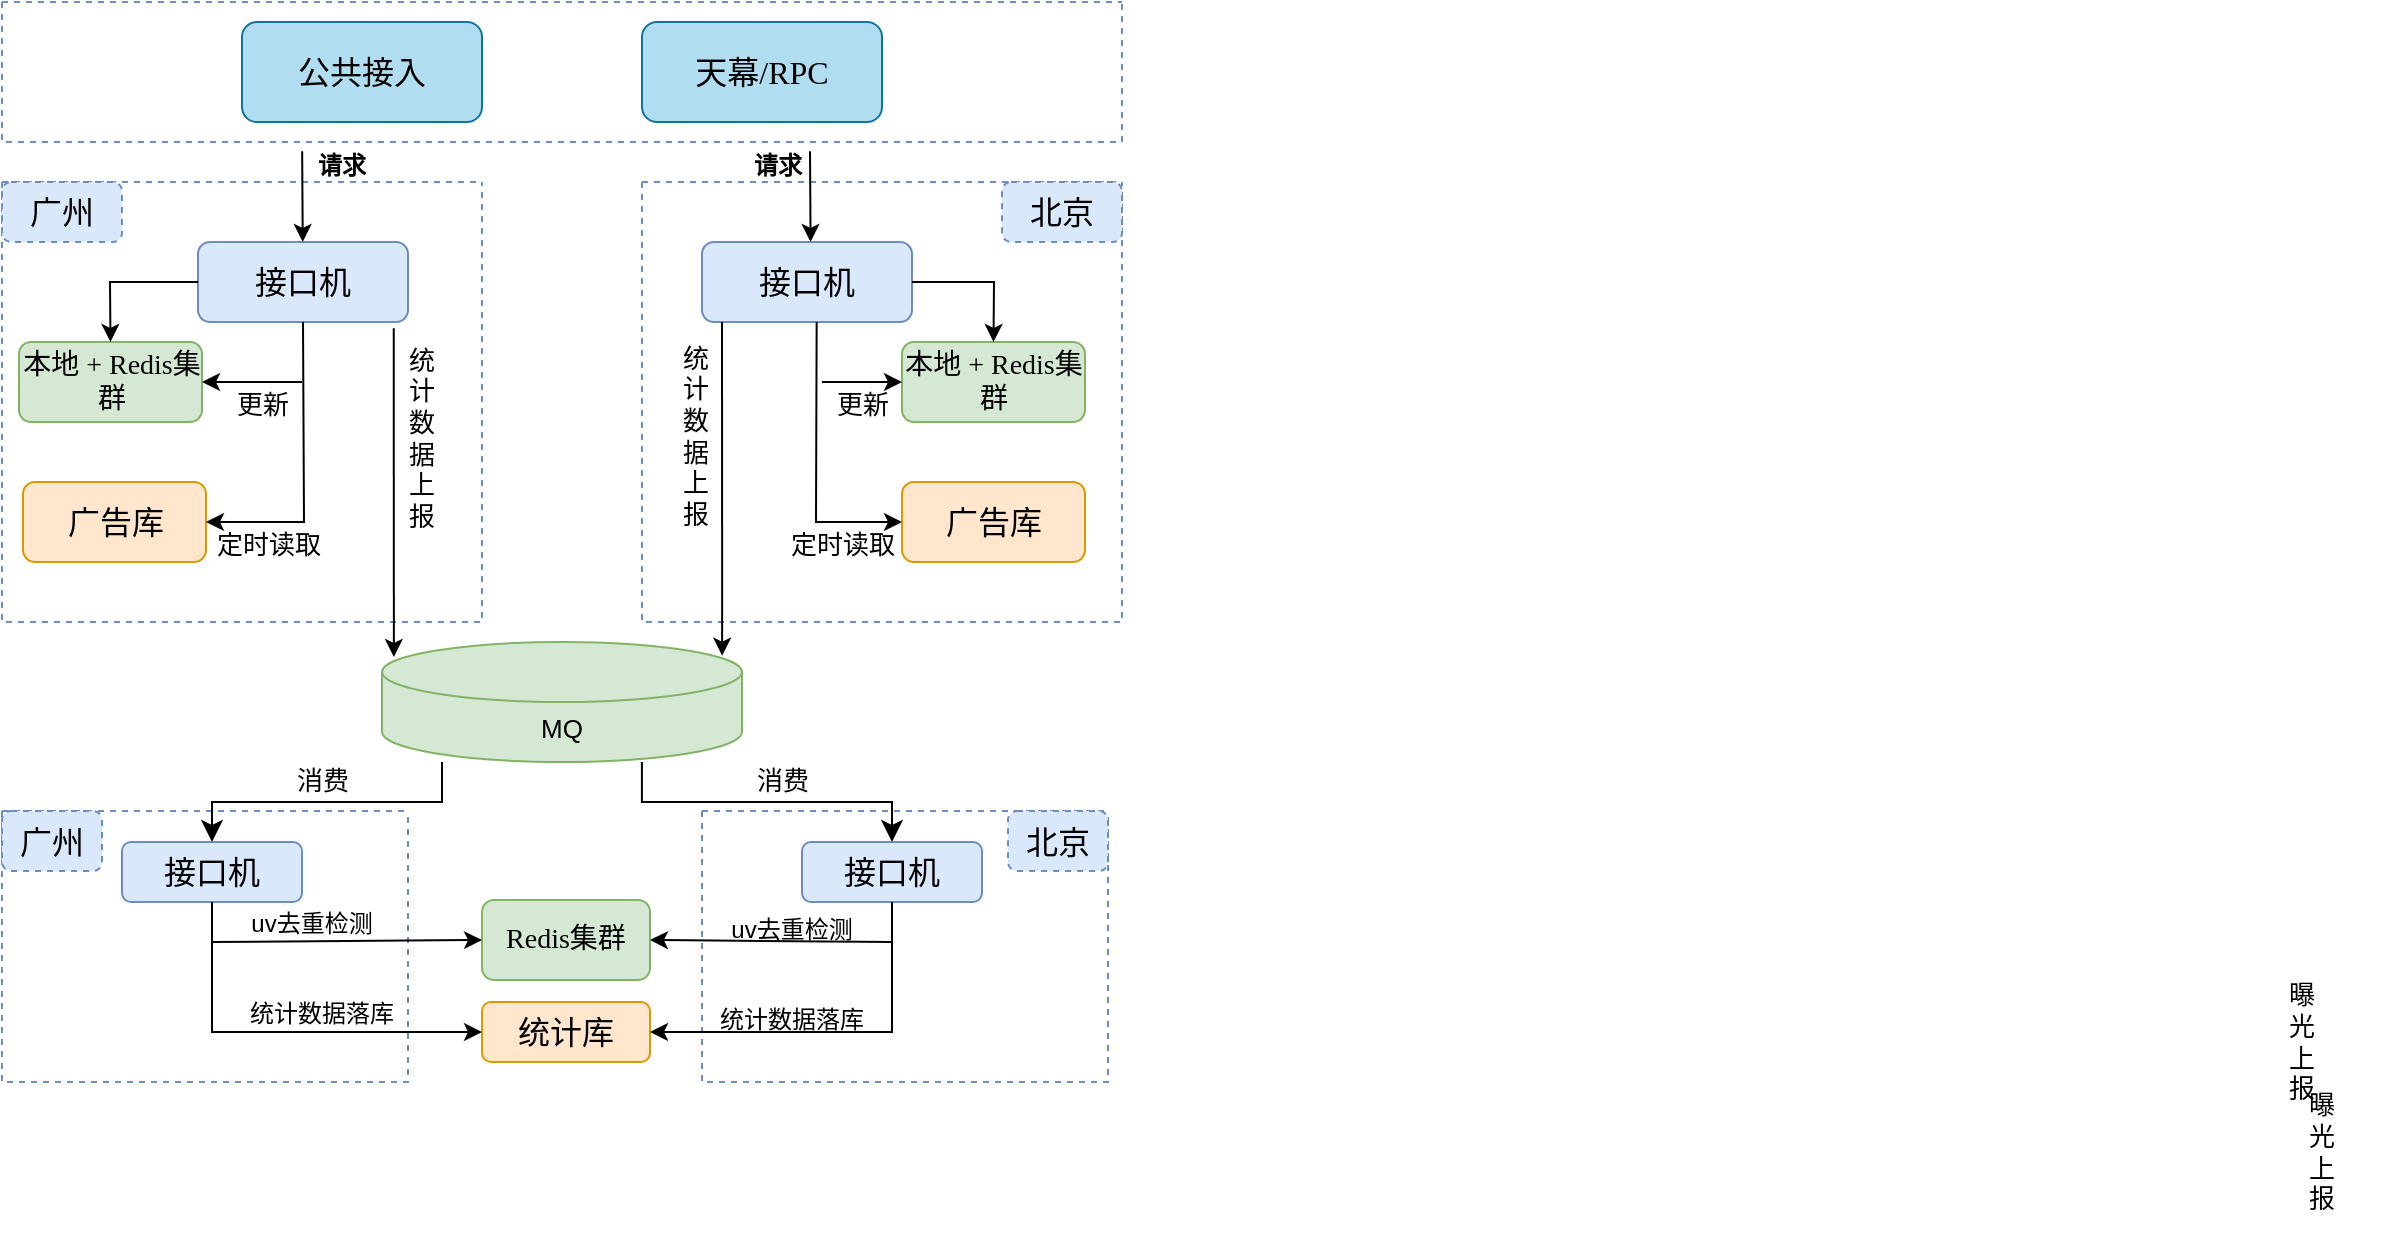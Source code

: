 <mxfile version="20.8.13" type="github">
  <diagram id="g77NV5Jpvd8c-g1gd50a" name="第 1 页">
    <mxGraphModel dx="989" dy="543" grid="1" gridSize="10" guides="1" tooltips="1" connect="1" arrows="1" fold="1" page="1" pageScale="1" pageWidth="827" pageHeight="1169" math="0" shadow="0">
      <root>
        <mxCell id="0" />
        <mxCell id="1" parent="0" />
        <mxCell id="sQSbw70mtBKwgn5H8qq--43" value="&lt;font style=&quot;font-size: 16px;&quot;&gt;公共接入&lt;/font&gt;" style="rounded=1;whiteSpace=wrap;html=1;fillColor=#b1ddf0;strokeColor=#10739e;fontFamily=Verdana;" parent="1" vertex="1">
          <mxGeometry x="200" y="120" width="120" height="50" as="geometry" />
        </mxCell>
        <mxCell id="bUQ-HvQgCxrvzn8xXoF2-1" value="" style="swimlane;startSize=0;fontFamily=Verdana;fontSize=13;dashed=1;fillColor=#dae8fc;strokeColor=#6c8ebf;movable=1;resizable=1;rotatable=1;deletable=1;editable=1;connectable=1;" parent="1" vertex="1">
          <mxGeometry x="80" y="110" width="560" height="70" as="geometry" />
        </mxCell>
        <mxCell id="sQSbw70mtBKwgn5H8qq--44" value="天幕/RPC" style="rounded=1;whiteSpace=wrap;html=1;fontFamily=Verdana;fontSize=16;fillColor=#b1ddf0;strokeColor=#10739e;" parent="bUQ-HvQgCxrvzn8xXoF2-1" vertex="1">
          <mxGeometry x="320" y="10" width="120" height="50" as="geometry" />
        </mxCell>
        <mxCell id="bUQ-HvQgCxrvzn8xXoF2-11" value="" style="swimlane;startSize=0;fontFamily=Verdana;fontSize=13;dashed=1;fillColor=#dae8fc;strokeColor=#6c8ebf;movable=1;resizable=1;rotatable=1;deletable=1;editable=1;connectable=1;" parent="1" vertex="1">
          <mxGeometry x="80" y="200" width="240" height="220" as="geometry" />
        </mxCell>
        <mxCell id="bUQ-HvQgCxrvzn8xXoF2-4" value="接口机" style="rounded=1;whiteSpace=wrap;html=1;fontFamily=Verdana;fontSize=16;fillColor=#dae8fc;strokeColor=#6c8ebf;" parent="bUQ-HvQgCxrvzn8xXoF2-11" vertex="1">
          <mxGeometry x="98" y="30" width="105" height="40" as="geometry" />
        </mxCell>
        <mxCell id="bUQ-HvQgCxrvzn8xXoF2-15" value="广告库" style="rounded=1;whiteSpace=wrap;html=1;fontFamily=Verdana;fontSize=16;fillColor=#ffe6cc;strokeColor=#d79b00;" parent="bUQ-HvQgCxrvzn8xXoF2-11" vertex="1">
          <mxGeometry x="10.5" y="150" width="91.5" height="40" as="geometry" />
        </mxCell>
        <mxCell id="bUQ-HvQgCxrvzn8xXoF2-10" value="广州" style="rounded=1;whiteSpace=wrap;html=1;dashed=1;fontFamily=Verdana;fontSize=16;fillColor=#dae8fc;strokeColor=#6c8ebf;" parent="bUQ-HvQgCxrvzn8xXoF2-11" vertex="1">
          <mxGeometry width="60" height="30" as="geometry" />
        </mxCell>
        <mxCell id="EY7E_m-5sVFNua8JnJVZ-2" value="本地 + Redis集群" style="rounded=1;whiteSpace=wrap;html=1;fontFamily=Verdana;fontSize=14;fillColor=#d5e8d4;strokeColor=#82b366;" parent="bUQ-HvQgCxrvzn8xXoF2-11" vertex="1">
          <mxGeometry x="8.5" y="80" width="91.5" height="40" as="geometry" />
        </mxCell>
        <mxCell id="EY7E_m-5sVFNua8JnJVZ-3" value="" style="endArrow=classic;html=1;rounded=0;exitX=0;exitY=0.5;exitDx=0;exitDy=0;entryX=0.5;entryY=0;entryDx=0;entryDy=0;" parent="bUQ-HvQgCxrvzn8xXoF2-11" source="bUQ-HvQgCxrvzn8xXoF2-4" target="EY7E_m-5sVFNua8JnJVZ-2" edge="1">
          <mxGeometry width="50" height="50" relative="1" as="geometry">
            <mxPoint x="190" y="130" as="sourcePoint" />
            <mxPoint x="240" y="80" as="targetPoint" />
            <Array as="points">
              <mxPoint x="54" y="50" />
            </Array>
          </mxGeometry>
        </mxCell>
        <mxCell id="EY7E_m-5sVFNua8JnJVZ-4" value="" style="endArrow=classic;html=1;rounded=0;exitX=0.5;exitY=1;exitDx=0;exitDy=0;entryX=1;entryY=0.5;entryDx=0;entryDy=0;" parent="bUQ-HvQgCxrvzn8xXoF2-11" source="bUQ-HvQgCxrvzn8xXoF2-4" target="bUQ-HvQgCxrvzn8xXoF2-15" edge="1">
          <mxGeometry width="50" height="50" relative="1" as="geometry">
            <mxPoint x="190" y="130" as="sourcePoint" />
            <mxPoint x="240" y="80" as="targetPoint" />
            <Array as="points">
              <mxPoint x="151" y="170" />
            </Array>
          </mxGeometry>
        </mxCell>
        <mxCell id="EY7E_m-5sVFNua8JnJVZ-9" value="&lt;font style=&quot;font-size: 13px;&quot;&gt;更新&lt;/font&gt;" style="text;strokeColor=none;fillColor=none;html=1;fontSize=16;fontStyle=0;verticalAlign=middle;align=center;fontFamily=Verdana;container=1;" parent="bUQ-HvQgCxrvzn8xXoF2-11" vertex="1">
          <mxGeometry x="110" y="80.5" width="40" height="59" as="geometry" />
        </mxCell>
        <mxCell id="bUQ-HvQgCxrvzn8xXoF2-41" value="" style="endArrow=classic;html=1;rounded=0;exitX=0.268;exitY=1.066;exitDx=0;exitDy=0;exitPerimeter=0;" parent="1" source="bUQ-HvQgCxrvzn8xXoF2-1" target="bUQ-HvQgCxrvzn8xXoF2-4" edge="1">
          <mxGeometry width="50" height="50" relative="1" as="geometry">
            <mxPoint x="360" y="350" as="sourcePoint" />
            <mxPoint x="410" y="300" as="targetPoint" />
          </mxGeometry>
        </mxCell>
        <mxCell id="bUQ-HvQgCxrvzn8xXoF2-42" value="请求" style="text;html=1;strokeColor=none;fillColor=none;align=center;verticalAlign=middle;whiteSpace=wrap;rounded=0;fontStyle=1" parent="1" vertex="1">
          <mxGeometry x="220" y="177" width="60" height="30" as="geometry" />
        </mxCell>
        <mxCell id="bUQ-HvQgCxrvzn8xXoF2-43" value="请求" style="text;html=1;strokeColor=none;fillColor=none;align=center;verticalAlign=middle;whiteSpace=wrap;rounded=0;fontStyle=1" parent="1" vertex="1">
          <mxGeometry x="438" y="177" width="60" height="30" as="geometry" />
        </mxCell>
        <mxCell id="EY7E_m-5sVFNua8JnJVZ-7" value="" style="endArrow=classic;html=1;rounded=0;entryX=1;entryY=0.5;entryDx=0;entryDy=0;" parent="1" target="EY7E_m-5sVFNua8JnJVZ-2" edge="1">
          <mxGeometry width="50" height="50" relative="1" as="geometry">
            <mxPoint x="230" y="300" as="sourcePoint" />
            <mxPoint x="320" y="280" as="targetPoint" />
          </mxGeometry>
        </mxCell>
        <mxCell id="EY7E_m-5sVFNua8JnJVZ-8" value="&lt;font style=&quot;font-size: 13px;&quot;&gt;定时读取&lt;/font&gt;" style="text;strokeColor=none;fillColor=none;html=1;fontSize=16;fontStyle=0;verticalAlign=middle;align=center;fontFamily=Verdana;container=1;" parent="1" vertex="1">
          <mxGeometry x="193" y="350" width="40" height="59" as="geometry" />
        </mxCell>
        <mxCell id="EY7E_m-5sVFNua8JnJVZ-10" value="" style="swimlane;startSize=0;fontFamily=Verdana;fontSize=13;dashed=1;fillColor=#dae8fc;strokeColor=#6c8ebf;movable=1;resizable=1;rotatable=1;deletable=1;editable=1;connectable=1;" parent="1" vertex="1">
          <mxGeometry x="400" y="200" width="240" height="220" as="geometry" />
        </mxCell>
        <mxCell id="EY7E_m-5sVFNua8JnJVZ-11" value="接口机" style="rounded=1;whiteSpace=wrap;html=1;fontFamily=Verdana;fontSize=16;fillColor=#dae8fc;strokeColor=#6c8ebf;" parent="EY7E_m-5sVFNua8JnJVZ-10" vertex="1">
          <mxGeometry x="30" y="30" width="105" height="40" as="geometry" />
        </mxCell>
        <mxCell id="bUQ-HvQgCxrvzn8xXoF2-20" value="北京" style="rounded=1;whiteSpace=wrap;html=1;dashed=1;fontFamily=Verdana;fontSize=16;fillColor=#dae8fc;strokeColor=#6c8ebf;" parent="EY7E_m-5sVFNua8JnJVZ-10" vertex="1">
          <mxGeometry x="180" width="60" height="30" as="geometry" />
        </mxCell>
        <mxCell id="EY7E_m-5sVFNua8JnJVZ-20" value="" style="endArrow=classic;html=1;rounded=0;exitX=0.268;exitY=1.066;exitDx=0;exitDy=0;exitPerimeter=0;" parent="EY7E_m-5sVFNua8JnJVZ-10" edge="1">
          <mxGeometry width="50" height="50" relative="1" as="geometry">
            <mxPoint x="84.0" y="-15.38" as="sourcePoint" />
            <mxPoint x="84.292" y="30.0" as="targetPoint" />
          </mxGeometry>
        </mxCell>
        <mxCell id="EY7E_m-5sVFNua8JnJVZ-21" value="广告库" style="rounded=1;whiteSpace=wrap;html=1;fontFamily=Verdana;fontSize=16;fillColor=#ffe6cc;strokeColor=#d79b00;" parent="EY7E_m-5sVFNua8JnJVZ-10" vertex="1">
          <mxGeometry x="130" y="150" width="91.5" height="40" as="geometry" />
        </mxCell>
        <mxCell id="EY7E_m-5sVFNua8JnJVZ-22" value="本地 + Redis集群" style="rounded=1;whiteSpace=wrap;html=1;fontFamily=Verdana;fontSize=14;fillColor=#d5e8d4;strokeColor=#82b366;" parent="EY7E_m-5sVFNua8JnJVZ-10" vertex="1">
          <mxGeometry x="130" y="80" width="91.5" height="40" as="geometry" />
        </mxCell>
        <mxCell id="EY7E_m-5sVFNua8JnJVZ-23" value="" style="endArrow=classic;html=1;rounded=0;fontSize=13;exitX=1;exitY=0.5;exitDx=0;exitDy=0;entryX=0.5;entryY=0;entryDx=0;entryDy=0;" parent="EY7E_m-5sVFNua8JnJVZ-10" source="EY7E_m-5sVFNua8JnJVZ-11" target="EY7E_m-5sVFNua8JnJVZ-22" edge="1">
          <mxGeometry width="50" height="50" relative="1" as="geometry">
            <mxPoint x="-40" y="180" as="sourcePoint" />
            <mxPoint x="10" y="130" as="targetPoint" />
            <Array as="points">
              <mxPoint x="176" y="50" />
            </Array>
          </mxGeometry>
        </mxCell>
        <mxCell id="EY7E_m-5sVFNua8JnJVZ-24" value="" style="endArrow=classic;html=1;rounded=0;fontSize=13;entryX=0;entryY=0.5;entryDx=0;entryDy=0;exitX=0.546;exitY=1;exitDx=0;exitDy=0;exitPerimeter=0;" parent="EY7E_m-5sVFNua8JnJVZ-10" source="EY7E_m-5sVFNua8JnJVZ-11" target="EY7E_m-5sVFNua8JnJVZ-21" edge="1">
          <mxGeometry width="50" height="50" relative="1" as="geometry">
            <mxPoint x="87" y="73" as="sourcePoint" />
            <mxPoint x="10" y="130" as="targetPoint" />
            <Array as="points">
              <mxPoint x="87" y="170" />
            </Array>
          </mxGeometry>
        </mxCell>
        <mxCell id="EY7E_m-5sVFNua8JnJVZ-27" value="" style="endArrow=classic;html=1;rounded=0;fontSize=13;entryX=0;entryY=0.5;entryDx=0;entryDy=0;" parent="EY7E_m-5sVFNua8JnJVZ-10" target="EY7E_m-5sVFNua8JnJVZ-22" edge="1">
          <mxGeometry width="50" height="50" relative="1" as="geometry">
            <mxPoint x="90" y="100" as="sourcePoint" />
            <mxPoint x="135" y="60" as="targetPoint" />
          </mxGeometry>
        </mxCell>
        <mxCell id="EY7E_m-5sVFNua8JnJVZ-28" value="&lt;font style=&quot;font-size: 13px;&quot;&gt;更新&lt;/font&gt;" style="text;strokeColor=none;fillColor=none;html=1;fontSize=16;fontStyle=0;verticalAlign=middle;align=center;fontFamily=Verdana;container=1;" parent="EY7E_m-5sVFNua8JnJVZ-10" vertex="1">
          <mxGeometry x="90" y="80" width="40" height="59" as="geometry" />
        </mxCell>
        <mxCell id="EY7E_m-5sVFNua8JnJVZ-29" value="&lt;font style=&quot;font-size: 13px;&quot;&gt;定时读取&lt;/font&gt;" style="text;strokeColor=none;fillColor=none;html=1;fontSize=16;fontStyle=0;verticalAlign=middle;align=center;fontFamily=Verdana;container=1;" parent="EY7E_m-5sVFNua8JnJVZ-10" vertex="1">
          <mxGeometry x="80" y="150" width="40" height="59" as="geometry" />
        </mxCell>
        <mxCell id="EY7E_m-5sVFNua8JnJVZ-109" value="" style="endArrow=classic;html=1;rounded=0;fontSize=13;exitX=0.932;exitY=1.079;exitDx=0;exitDy=0;exitPerimeter=0;entryX=0.033;entryY=0.125;entryDx=0;entryDy=0;entryPerimeter=0;" parent="EY7E_m-5sVFNua8JnJVZ-10" edge="1">
          <mxGeometry width="50" height="50" relative="1" as="geometry">
            <mxPoint x="40.0" y="70.0" as="sourcePoint" />
            <mxPoint x="40.08" y="236.84" as="targetPoint" />
          </mxGeometry>
        </mxCell>
        <mxCell id="EY7E_m-5sVFNua8JnJVZ-112" value="统&lt;br&gt;计&lt;br&gt;数&lt;br&gt;据&lt;br&gt;上&lt;br&gt;报" style="text;html=1;strokeColor=none;fillColor=none;align=center;verticalAlign=middle;whiteSpace=wrap;rounded=0;fontSize=13;" parent="EY7E_m-5sVFNua8JnJVZ-10" vertex="1">
          <mxGeometry x="-3" y="82" width="60" height="90" as="geometry" />
        </mxCell>
        <mxCell id="EY7E_m-5sVFNua8JnJVZ-30" value="MQ" style="shape=cylinder3;whiteSpace=wrap;html=1;boundedLbl=1;backgroundOutline=1;size=15;fontSize=13;fillColor=#d5e8d4;strokeColor=#82b366;align=center;" parent="1" vertex="1">
          <mxGeometry x="270" y="430" width="180" height="60" as="geometry" />
        </mxCell>
        <mxCell id="EY7E_m-5sVFNua8JnJVZ-97" value="" style="swimlane;startSize=0;fontFamily=Verdana;fontSize=13;dashed=1;fillColor=#dae8fc;strokeColor=#6c8ebf;movable=1;resizable=1;rotatable=1;deletable=1;editable=1;connectable=1;" parent="1" vertex="1">
          <mxGeometry x="80" y="514.5" width="203" height="135.5" as="geometry" />
        </mxCell>
        <mxCell id="EY7E_m-5sVFNua8JnJVZ-99" value="接口机" style="rounded=1;whiteSpace=wrap;html=1;fontFamily=Verdana;fontSize=16;fillColor=#dae8fc;strokeColor=#6c8ebf;" parent="EY7E_m-5sVFNua8JnJVZ-97" vertex="1">
          <mxGeometry x="60" y="15.5" width="90" height="30" as="geometry" />
        </mxCell>
        <mxCell id="EY7E_m-5sVFNua8JnJVZ-113" value="广州" style="rounded=1;whiteSpace=wrap;html=1;dashed=1;fontFamily=Verdana;fontSize=16;fillColor=#dae8fc;strokeColor=#6c8ebf;" parent="EY7E_m-5sVFNua8JnJVZ-97" vertex="1">
          <mxGeometry width="50" height="30" as="geometry" />
        </mxCell>
        <mxCell id="EY7E_m-5sVFNua8JnJVZ-104" value="&lt;font style=&quot;font-size: 12px;&quot;&gt;uv去重检测&lt;/font&gt;" style="text;html=1;strokeColor=none;fillColor=none;align=center;verticalAlign=middle;whiteSpace=wrap;rounded=0;fontSize=13;" parent="EY7E_m-5sVFNua8JnJVZ-97" vertex="1">
          <mxGeometry x="120" y="40.5" width="70" height="30" as="geometry" />
        </mxCell>
        <mxCell id="EY7E_m-5sVFNua8JnJVZ-107" value="&lt;font style=&quot;font-size: 12px;&quot;&gt;统计数据落库&lt;/font&gt;" style="text;html=1;strokeColor=none;fillColor=none;align=center;verticalAlign=middle;whiteSpace=wrap;rounded=0;fontSize=13;" parent="EY7E_m-5sVFNua8JnJVZ-97" vertex="1">
          <mxGeometry x="112" y="85.5" width="96" height="30" as="geometry" />
        </mxCell>
        <mxCell id="EY7E_m-5sVFNua8JnJVZ-103" value="&lt;span style=&quot;font-size: 13px;&quot;&gt;消费&lt;/span&gt;" style="text;strokeColor=none;fillColor=none;html=1;fontSize=16;fontStyle=0;verticalAlign=middle;align=center;fontFamily=Verdana;container=1;" parent="1" vertex="1">
          <mxGeometry x="220" y="468" width="40" height="59" as="geometry" />
        </mxCell>
        <mxCell id="EY7E_m-5sVFNua8JnJVZ-108" value="" style="endArrow=classic;html=1;rounded=0;fontSize=13;exitX=0.932;exitY=1.079;exitDx=0;exitDy=0;exitPerimeter=0;entryX=0.033;entryY=0.125;entryDx=0;entryDy=0;entryPerimeter=0;" parent="1" source="bUQ-HvQgCxrvzn8xXoF2-4" target="EY7E_m-5sVFNua8JnJVZ-30" edge="1">
          <mxGeometry width="50" height="50" relative="1" as="geometry">
            <mxPoint x="180" y="420" as="sourcePoint" />
            <mxPoint x="240" y="370" as="targetPoint" />
          </mxGeometry>
        </mxCell>
        <mxCell id="EY7E_m-5sVFNua8JnJVZ-33" value="曝&lt;br&gt;光&lt;br&gt;上&lt;br&gt;报" style="text;html=1;strokeColor=none;fillColor=none;align=center;verticalAlign=middle;whiteSpace=wrap;rounded=0;fontSize=13;" parent="1" vertex="1">
          <mxGeometry x="1210" y="640" width="60" height="90" as="geometry" />
        </mxCell>
        <mxCell id="EY7E_m-5sVFNua8JnJVZ-110" value="曝&lt;br&gt;光&lt;br&gt;上&lt;br&gt;报" style="text;html=1;strokeColor=none;fillColor=none;align=center;verticalAlign=middle;whiteSpace=wrap;rounded=0;fontSize=13;" parent="1" vertex="1">
          <mxGeometry x="1200" y="585" width="60" height="90" as="geometry" />
        </mxCell>
        <mxCell id="EY7E_m-5sVFNua8JnJVZ-111" value="统&lt;br&gt;计&lt;br&gt;数&lt;br&gt;据&lt;br&gt;上&lt;br&gt;报" style="text;html=1;strokeColor=none;fillColor=none;align=center;verticalAlign=middle;whiteSpace=wrap;rounded=0;fontSize=13;" parent="1" vertex="1">
          <mxGeometry x="260" y="283" width="60" height="90" as="geometry" />
        </mxCell>
        <mxCell id="EY7E_m-5sVFNua8JnJVZ-105" value="统计库" style="rounded=1;whiteSpace=wrap;html=1;fontFamily=Verdana;fontSize=16;fillColor=#ffe6cc;strokeColor=#d79b00;" parent="1" vertex="1">
          <mxGeometry x="320" y="610" width="84" height="30" as="geometry" />
        </mxCell>
        <mxCell id="EY7E_m-5sVFNua8JnJVZ-100" value="Redis集群" style="rounded=1;whiteSpace=wrap;html=1;fontFamily=Verdana;fontSize=14;fillColor=#d5e8d4;strokeColor=#82b366;" parent="1" vertex="1">
          <mxGeometry x="320" y="559" width="84" height="40" as="geometry" />
        </mxCell>
        <mxCell id="YOIwKgYYWKVxtg4l3hGY-4" value="" style="endArrow=classic;html=1;rounded=0;exitX=0.5;exitY=1;exitDx=0;exitDy=0;entryX=0;entryY=0.5;entryDx=0;entryDy=0;" edge="1" parent="1" source="EY7E_m-5sVFNua8JnJVZ-99" target="EY7E_m-5sVFNua8JnJVZ-100">
          <mxGeometry width="50" height="50" relative="1" as="geometry">
            <mxPoint x="410" y="490" as="sourcePoint" />
            <mxPoint x="460" y="440" as="targetPoint" />
            <Array as="points">
              <mxPoint x="185" y="580" />
            </Array>
          </mxGeometry>
        </mxCell>
        <mxCell id="YOIwKgYYWKVxtg4l3hGY-5" value="" style="endArrow=classic;html=1;rounded=0;exitX=0.5;exitY=1;exitDx=0;exitDy=0;entryX=0;entryY=0.5;entryDx=0;entryDy=0;" edge="1" parent="1" source="EY7E_m-5sVFNua8JnJVZ-99" target="EY7E_m-5sVFNua8JnJVZ-105">
          <mxGeometry width="50" height="50" relative="1" as="geometry">
            <mxPoint x="410" y="490" as="sourcePoint" />
            <mxPoint x="460" y="440" as="targetPoint" />
            <Array as="points">
              <mxPoint x="185" y="625" />
            </Array>
          </mxGeometry>
        </mxCell>
        <mxCell id="YOIwKgYYWKVxtg4l3hGY-6" value="" style="edgeStyle=elbowEdgeStyle;elbow=vertical;endArrow=classic;html=1;curved=0;rounded=0;endSize=8;startSize=8;fontSize=12;" edge="1" parent="1" target="EY7E_m-5sVFNua8JnJVZ-99">
          <mxGeometry width="50" height="50" relative="1" as="geometry">
            <mxPoint x="300" y="490" as="sourcePoint" />
            <mxPoint x="250" y="540" as="targetPoint" />
          </mxGeometry>
        </mxCell>
        <mxCell id="YOIwKgYYWKVxtg4l3hGY-12" value="" style="swimlane;startSize=0;fontFamily=Verdana;fontSize=13;dashed=1;fillColor=#dae8fc;strokeColor=#6c8ebf;movable=1;resizable=1;rotatable=1;deletable=1;editable=1;connectable=1;" vertex="1" parent="1">
          <mxGeometry x="430" y="514.5" width="203" height="135.5" as="geometry" />
        </mxCell>
        <mxCell id="YOIwKgYYWKVxtg4l3hGY-13" value="接口机" style="rounded=1;whiteSpace=wrap;html=1;fontFamily=Verdana;fontSize=16;fillColor=#dae8fc;strokeColor=#6c8ebf;" vertex="1" parent="YOIwKgYYWKVxtg4l3hGY-12">
          <mxGeometry x="50" y="15.5" width="90" height="30" as="geometry" />
        </mxCell>
        <mxCell id="YOIwKgYYWKVxtg4l3hGY-14" value="北京" style="rounded=1;whiteSpace=wrap;html=1;dashed=1;fontFamily=Verdana;fontSize=16;fillColor=#dae8fc;strokeColor=#6c8ebf;" vertex="1" parent="YOIwKgYYWKVxtg4l3hGY-12">
          <mxGeometry x="153" width="50" height="30" as="geometry" />
        </mxCell>
        <mxCell id="YOIwKgYYWKVxtg4l3hGY-15" value="&lt;font style=&quot;font-size: 12px;&quot;&gt;uv去重检测&lt;/font&gt;" style="text;html=1;strokeColor=none;fillColor=none;align=center;verticalAlign=middle;whiteSpace=wrap;rounded=0;fontSize=13;" vertex="1" parent="YOIwKgYYWKVxtg4l3hGY-12">
          <mxGeometry x="10" y="43.75" width="70" height="30" as="geometry" />
        </mxCell>
        <mxCell id="YOIwKgYYWKVxtg4l3hGY-16" value="&lt;font style=&quot;font-size: 12px;&quot;&gt;统计数据落库&lt;/font&gt;" style="text;html=1;strokeColor=none;fillColor=none;align=center;verticalAlign=middle;whiteSpace=wrap;rounded=0;fontSize=13;" vertex="1" parent="YOIwKgYYWKVxtg4l3hGY-12">
          <mxGeometry x="-3" y="88.75" width="96" height="30" as="geometry" />
        </mxCell>
        <mxCell id="YOIwKgYYWKVxtg4l3hGY-17" value="" style="endArrow=classic;html=1;rounded=0;fontSize=12;exitX=0.5;exitY=1;exitDx=0;exitDy=0;entryX=1;entryY=0.5;entryDx=0;entryDy=0;" edge="1" parent="1" source="YOIwKgYYWKVxtg4l3hGY-13" target="EY7E_m-5sVFNua8JnJVZ-100">
          <mxGeometry width="50" height="50" relative="1" as="geometry">
            <mxPoint x="340" y="520" as="sourcePoint" />
            <mxPoint x="390" y="470" as="targetPoint" />
            <Array as="points">
              <mxPoint x="525" y="580" />
            </Array>
          </mxGeometry>
        </mxCell>
        <mxCell id="YOIwKgYYWKVxtg4l3hGY-18" value="" style="endArrow=classic;html=1;rounded=0;fontSize=12;exitX=0.5;exitY=1;exitDx=0;exitDy=0;entryX=1;entryY=0.5;entryDx=0;entryDy=0;" edge="1" parent="1" source="YOIwKgYYWKVxtg4l3hGY-13" target="EY7E_m-5sVFNua8JnJVZ-105">
          <mxGeometry width="50" height="50" relative="1" as="geometry">
            <mxPoint x="340" y="520" as="sourcePoint" />
            <mxPoint x="390" y="470" as="targetPoint" />
            <Array as="points">
              <mxPoint x="525" y="625" />
            </Array>
          </mxGeometry>
        </mxCell>
        <mxCell id="YOIwKgYYWKVxtg4l3hGY-19" value="" style="edgeStyle=elbowEdgeStyle;elbow=vertical;endArrow=classic;html=1;curved=0;rounded=0;endSize=8;startSize=8;fontSize=12;entryX=0.5;entryY=0;entryDx=0;entryDy=0;exitX=0.722;exitY=1;exitDx=0;exitDy=0;exitPerimeter=0;" edge="1" parent="1" source="EY7E_m-5sVFNua8JnJVZ-30" target="YOIwKgYYWKVxtg4l3hGY-13">
          <mxGeometry width="50" height="50" relative="1" as="geometry">
            <mxPoint x="300" y="440" as="sourcePoint" />
            <mxPoint x="250" y="490" as="targetPoint" />
          </mxGeometry>
        </mxCell>
        <mxCell id="YOIwKgYYWKVxtg4l3hGY-20" value="&lt;span style=&quot;font-size: 13px;&quot;&gt;消费&lt;/span&gt;" style="text;strokeColor=none;fillColor=none;html=1;fontSize=16;fontStyle=0;verticalAlign=middle;align=center;fontFamily=Verdana;container=1;" vertex="1" parent="1">
          <mxGeometry x="450" y="468" width="40" height="59" as="geometry" />
        </mxCell>
      </root>
    </mxGraphModel>
  </diagram>
</mxfile>

